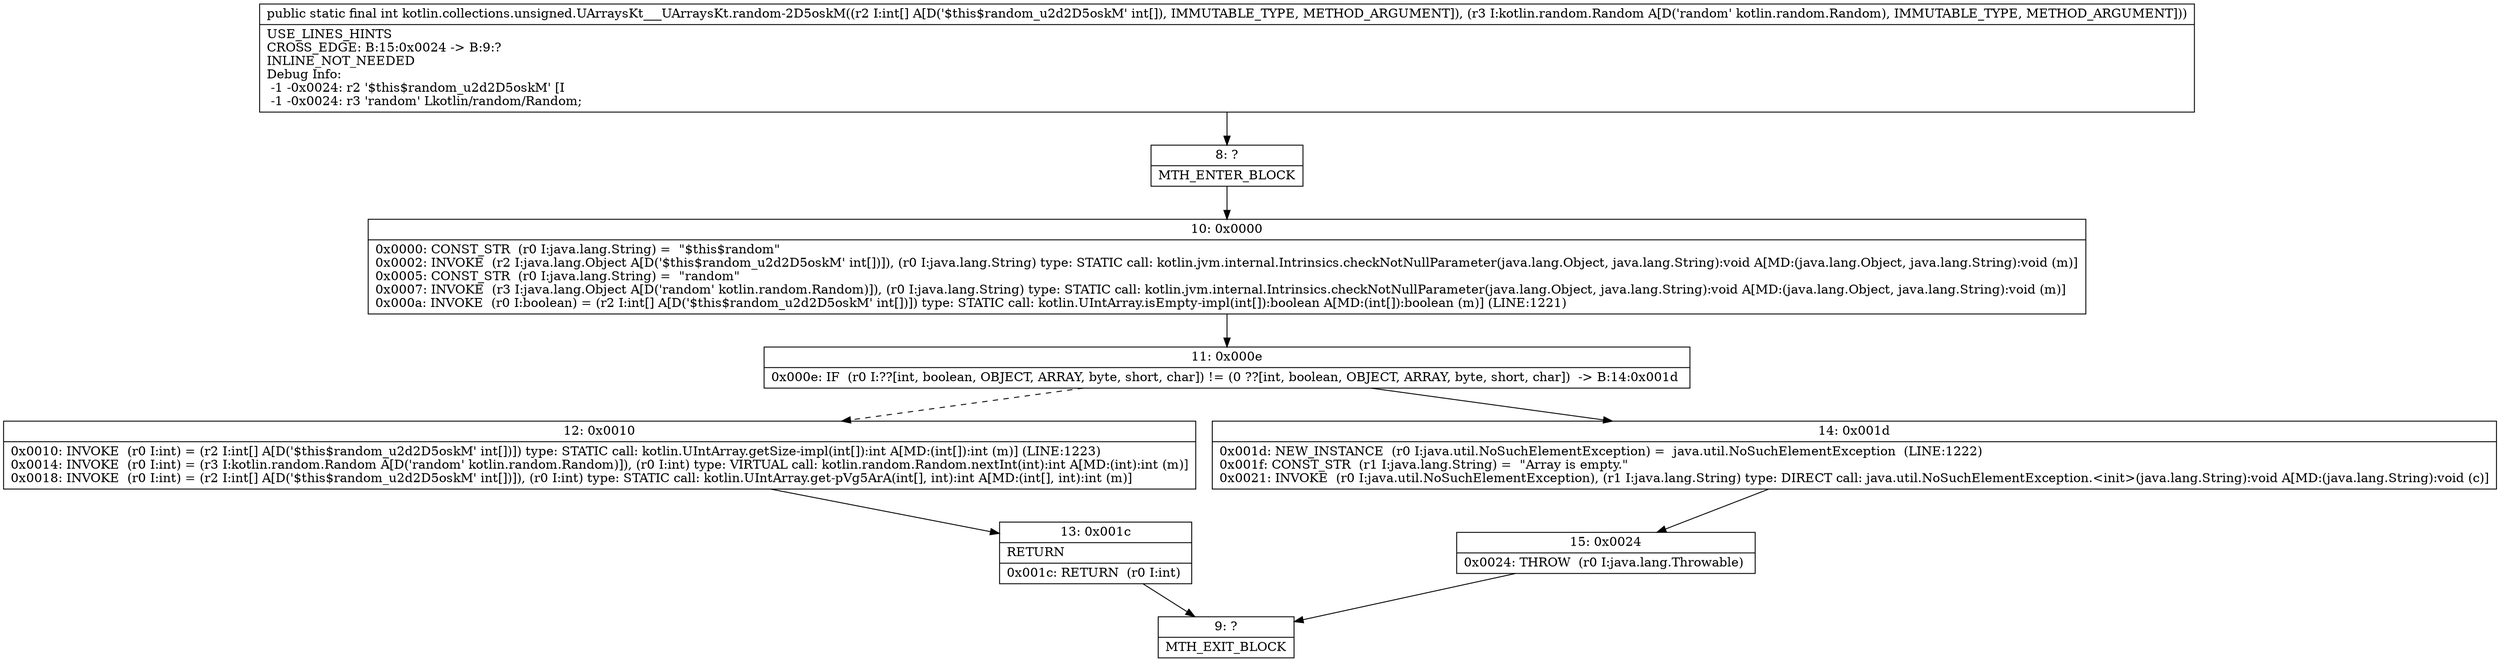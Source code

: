 digraph "CFG forkotlin.collections.unsigned.UArraysKt___UArraysKt.random\-2D5oskM([ILkotlin\/random\/Random;)I" {
Node_8 [shape=record,label="{8\:\ ?|MTH_ENTER_BLOCK\l}"];
Node_10 [shape=record,label="{10\:\ 0x0000|0x0000: CONST_STR  (r0 I:java.lang.String) =  \"$this$random\" \l0x0002: INVOKE  (r2 I:java.lang.Object A[D('$this$random_u2d2D5oskM' int[])]), (r0 I:java.lang.String) type: STATIC call: kotlin.jvm.internal.Intrinsics.checkNotNullParameter(java.lang.Object, java.lang.String):void A[MD:(java.lang.Object, java.lang.String):void (m)]\l0x0005: CONST_STR  (r0 I:java.lang.String) =  \"random\" \l0x0007: INVOKE  (r3 I:java.lang.Object A[D('random' kotlin.random.Random)]), (r0 I:java.lang.String) type: STATIC call: kotlin.jvm.internal.Intrinsics.checkNotNullParameter(java.lang.Object, java.lang.String):void A[MD:(java.lang.Object, java.lang.String):void (m)]\l0x000a: INVOKE  (r0 I:boolean) = (r2 I:int[] A[D('$this$random_u2d2D5oskM' int[])]) type: STATIC call: kotlin.UIntArray.isEmpty\-impl(int[]):boolean A[MD:(int[]):boolean (m)] (LINE:1221)\l}"];
Node_11 [shape=record,label="{11\:\ 0x000e|0x000e: IF  (r0 I:??[int, boolean, OBJECT, ARRAY, byte, short, char]) != (0 ??[int, boolean, OBJECT, ARRAY, byte, short, char])  \-\> B:14:0x001d \l}"];
Node_12 [shape=record,label="{12\:\ 0x0010|0x0010: INVOKE  (r0 I:int) = (r2 I:int[] A[D('$this$random_u2d2D5oskM' int[])]) type: STATIC call: kotlin.UIntArray.getSize\-impl(int[]):int A[MD:(int[]):int (m)] (LINE:1223)\l0x0014: INVOKE  (r0 I:int) = (r3 I:kotlin.random.Random A[D('random' kotlin.random.Random)]), (r0 I:int) type: VIRTUAL call: kotlin.random.Random.nextInt(int):int A[MD:(int):int (m)]\l0x0018: INVOKE  (r0 I:int) = (r2 I:int[] A[D('$this$random_u2d2D5oskM' int[])]), (r0 I:int) type: STATIC call: kotlin.UIntArray.get\-pVg5ArA(int[], int):int A[MD:(int[], int):int (m)]\l}"];
Node_13 [shape=record,label="{13\:\ 0x001c|RETURN\l|0x001c: RETURN  (r0 I:int) \l}"];
Node_9 [shape=record,label="{9\:\ ?|MTH_EXIT_BLOCK\l}"];
Node_14 [shape=record,label="{14\:\ 0x001d|0x001d: NEW_INSTANCE  (r0 I:java.util.NoSuchElementException) =  java.util.NoSuchElementException  (LINE:1222)\l0x001f: CONST_STR  (r1 I:java.lang.String) =  \"Array is empty.\" \l0x0021: INVOKE  (r0 I:java.util.NoSuchElementException), (r1 I:java.lang.String) type: DIRECT call: java.util.NoSuchElementException.\<init\>(java.lang.String):void A[MD:(java.lang.String):void (c)]\l}"];
Node_15 [shape=record,label="{15\:\ 0x0024|0x0024: THROW  (r0 I:java.lang.Throwable) \l}"];
MethodNode[shape=record,label="{public static final int kotlin.collections.unsigned.UArraysKt___UArraysKt.random\-2D5oskM((r2 I:int[] A[D('$this$random_u2d2D5oskM' int[]), IMMUTABLE_TYPE, METHOD_ARGUMENT]), (r3 I:kotlin.random.Random A[D('random' kotlin.random.Random), IMMUTABLE_TYPE, METHOD_ARGUMENT]))  | USE_LINES_HINTS\lCROSS_EDGE: B:15:0x0024 \-\> B:9:?\lINLINE_NOT_NEEDED\lDebug Info:\l  \-1 \-0x0024: r2 '$this$random_u2d2D5oskM' [I\l  \-1 \-0x0024: r3 'random' Lkotlin\/random\/Random;\l}"];
MethodNode -> Node_8;Node_8 -> Node_10;
Node_10 -> Node_11;
Node_11 -> Node_12[style=dashed];
Node_11 -> Node_14;
Node_12 -> Node_13;
Node_13 -> Node_9;
Node_14 -> Node_15;
Node_15 -> Node_9;
}

